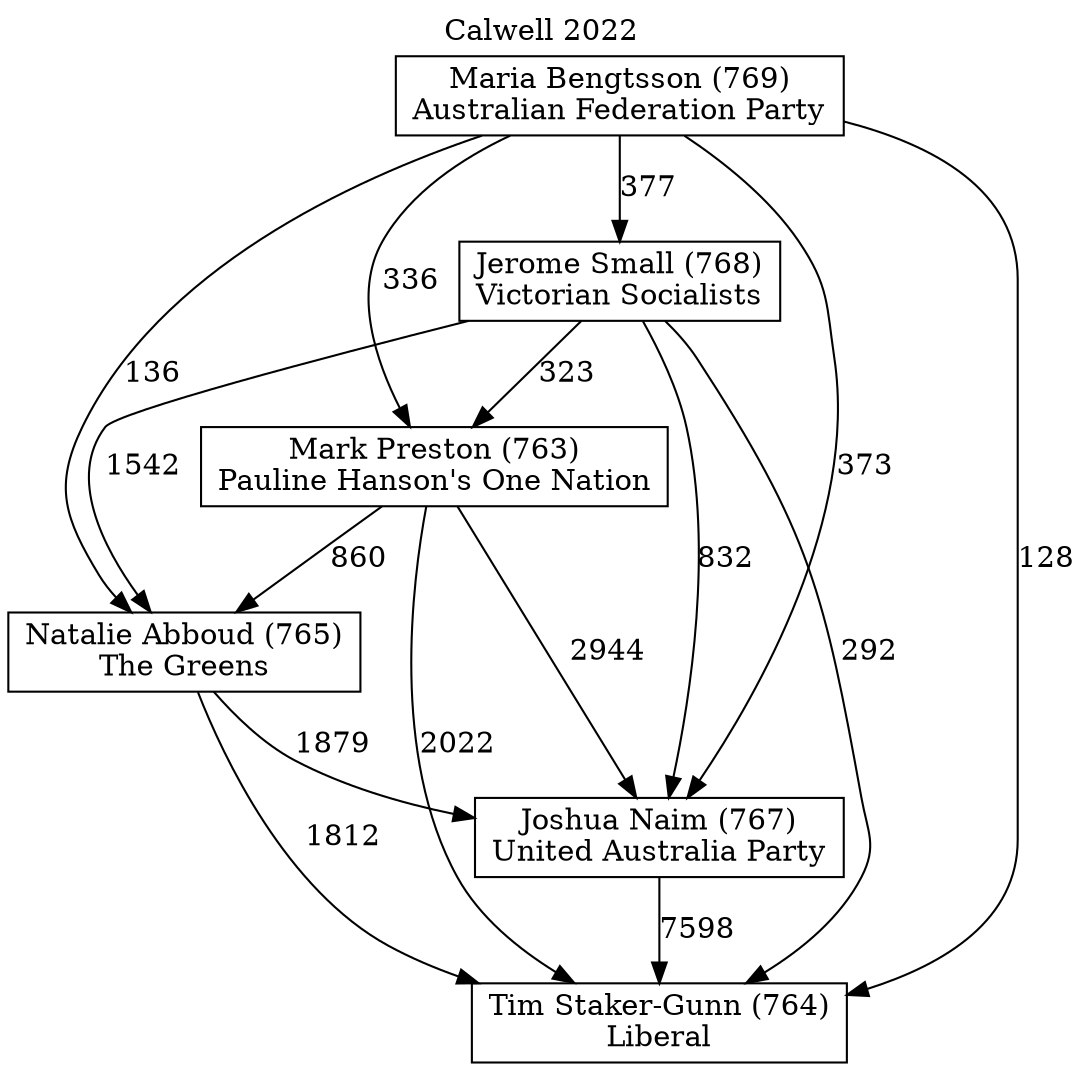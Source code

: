 // House preference flow
digraph "Tim Staker-Gunn (764)_Calwell_2022" {
	graph [label="Calwell 2022" labelloc=t mclimit=10]
	node [shape=box]
	"Mark Preston (763)" [label="Mark Preston (763)
Pauline Hanson's One Nation"]
	"Jerome Small (768)" [label="Jerome Small (768)
Victorian Socialists"]
	"Joshua Naim (767)" [label="Joshua Naim (767)
United Australia Party"]
	"Maria Bengtsson (769)" [label="Maria Bengtsson (769)
Australian Federation Party"]
	"Natalie Abboud (765)" [label="Natalie Abboud (765)
The Greens"]
	"Tim Staker-Gunn (764)" [label="Tim Staker-Gunn (764)
Liberal"]
	"Maria Bengtsson (769)" -> "Natalie Abboud (765)" [label=136]
	"Mark Preston (763)" -> "Tim Staker-Gunn (764)" [label=2022]
	"Mark Preston (763)" -> "Joshua Naim (767)" [label=2944]
	"Maria Bengtsson (769)" -> "Joshua Naim (767)" [label=373]
	"Maria Bengtsson (769)" -> "Tim Staker-Gunn (764)" [label=128]
	"Natalie Abboud (765)" -> "Tim Staker-Gunn (764)" [label=1812]
	"Jerome Small (768)" -> "Mark Preston (763)" [label=323]
	"Natalie Abboud (765)" -> "Joshua Naim (767)" [label=1879]
	"Mark Preston (763)" -> "Natalie Abboud (765)" [label=860]
	"Jerome Small (768)" -> "Tim Staker-Gunn (764)" [label=292]
	"Maria Bengtsson (769)" -> "Jerome Small (768)" [label=377]
	"Maria Bengtsson (769)" -> "Mark Preston (763)" [label=336]
	"Jerome Small (768)" -> "Joshua Naim (767)" [label=832]
	"Jerome Small (768)" -> "Natalie Abboud (765)" [label=1542]
	"Joshua Naim (767)" -> "Tim Staker-Gunn (764)" [label=7598]
}
